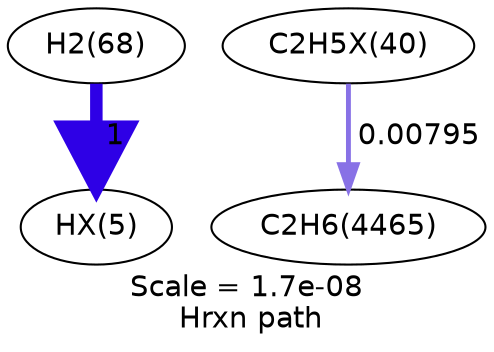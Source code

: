 digraph reaction_paths {
center=1;
s11 -> s41[fontname="Helvetica", style="setlinewidth(6)", arrowsize=3, color="0.7, 1.5, 0.9"
, label=" 1"];
s45 -> s20[fontname="Helvetica", style="setlinewidth(2.35)", arrowsize=1.18, color="0.7, 0.508, 0.9"
, label=" 0.00795"];
s11 [ fontname="Helvetica", label="H2(68)"];
s20 [ fontname="Helvetica", label="C2H6(4465)"];
s41 [ fontname="Helvetica", label="HX(5)"];
s45 [ fontname="Helvetica", label="C2H5X(40)"];
 label = "Scale = 1.7e-08\l Hrxn path";
 fontname = "Helvetica";
}
